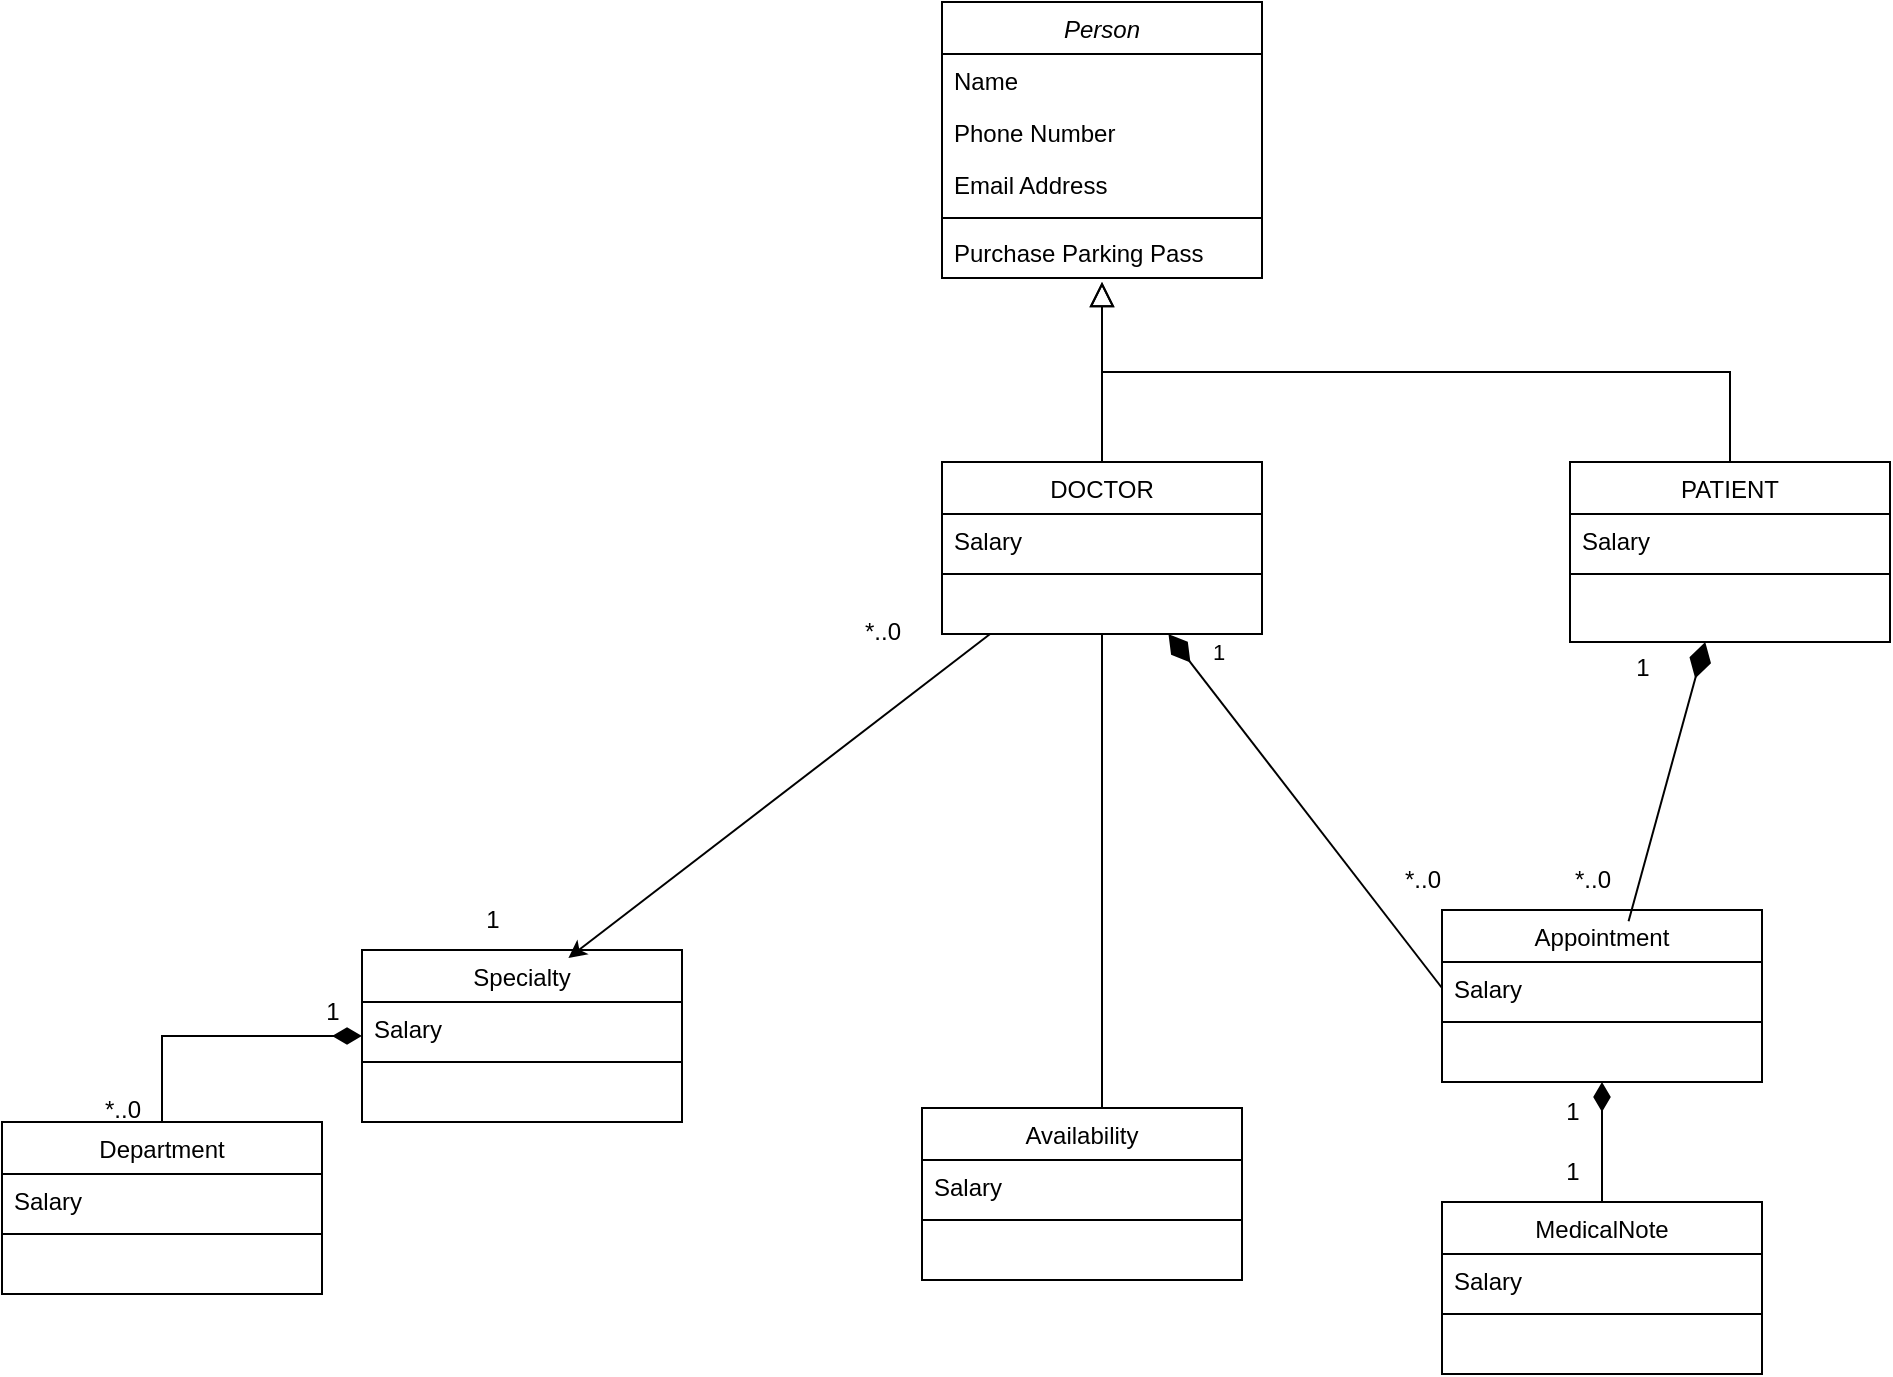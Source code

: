 <mxfile version="28.2.5">
  <diagram id="C5RBs43oDa-KdzZeNtuy" name="Page-1">
    <mxGraphModel dx="1572" dy="834" grid="1" gridSize="10" guides="1" tooltips="1" connect="1" arrows="1" fold="1" page="1" pageScale="1" pageWidth="827" pageHeight="1169" math="0" shadow="0">
      <root>
        <mxCell id="WIyWlLk6GJQsqaUBKTNV-0" />
        <mxCell id="WIyWlLk6GJQsqaUBKTNV-1" parent="WIyWlLk6GJQsqaUBKTNV-0" />
        <mxCell id="tOpLbQsB9iLPrShKbEaV-88" value="Person" style="swimlane;fontStyle=2;align=center;verticalAlign=top;childLayout=stackLayout;horizontal=1;startSize=26;horizontalStack=0;resizeParent=1;resizeLast=0;collapsible=1;marginBottom=0;rounded=0;shadow=0;strokeWidth=1;" vertex="1" parent="WIyWlLk6GJQsqaUBKTNV-1">
          <mxGeometry x="570" y="40" width="160" height="138" as="geometry">
            <mxRectangle x="230" y="140" width="160" height="26" as="alternateBounds" />
          </mxGeometry>
        </mxCell>
        <mxCell id="tOpLbQsB9iLPrShKbEaV-89" value="Name" style="text;align=left;verticalAlign=top;spacingLeft=4;spacingRight=4;overflow=hidden;rotatable=0;points=[[0,0.5],[1,0.5]];portConstraint=eastwest;" vertex="1" parent="tOpLbQsB9iLPrShKbEaV-88">
          <mxGeometry y="26" width="160" height="26" as="geometry" />
        </mxCell>
        <mxCell id="tOpLbQsB9iLPrShKbEaV-90" value="Phone Number" style="text;align=left;verticalAlign=top;spacingLeft=4;spacingRight=4;overflow=hidden;rotatable=0;points=[[0,0.5],[1,0.5]];portConstraint=eastwest;rounded=0;shadow=0;html=0;" vertex="1" parent="tOpLbQsB9iLPrShKbEaV-88">
          <mxGeometry y="52" width="160" height="26" as="geometry" />
        </mxCell>
        <mxCell id="tOpLbQsB9iLPrShKbEaV-91" value="Email Address" style="text;align=left;verticalAlign=top;spacingLeft=4;spacingRight=4;overflow=hidden;rotatable=0;points=[[0,0.5],[1,0.5]];portConstraint=eastwest;rounded=0;shadow=0;html=0;" vertex="1" parent="tOpLbQsB9iLPrShKbEaV-88">
          <mxGeometry y="78" width="160" height="26" as="geometry" />
        </mxCell>
        <mxCell id="tOpLbQsB9iLPrShKbEaV-92" value="" style="line;html=1;strokeWidth=1;align=left;verticalAlign=middle;spacingTop=-1;spacingLeft=3;spacingRight=3;rotatable=0;labelPosition=right;points=[];portConstraint=eastwest;" vertex="1" parent="tOpLbQsB9iLPrShKbEaV-88">
          <mxGeometry y="104" width="160" height="8" as="geometry" />
        </mxCell>
        <mxCell id="tOpLbQsB9iLPrShKbEaV-93" value="Purchase Parking Pass" style="text;align=left;verticalAlign=top;spacingLeft=4;spacingRight=4;overflow=hidden;rotatable=0;points=[[0,0.5],[1,0.5]];portConstraint=eastwest;" vertex="1" parent="tOpLbQsB9iLPrShKbEaV-88">
          <mxGeometry y="112" width="160" height="26" as="geometry" />
        </mxCell>
        <mxCell id="tOpLbQsB9iLPrShKbEaV-94" value="PATIENT" style="swimlane;fontStyle=0;align=center;verticalAlign=top;childLayout=stackLayout;horizontal=1;startSize=26;horizontalStack=0;resizeParent=1;resizeLast=0;collapsible=1;marginBottom=0;rounded=0;shadow=0;strokeWidth=1;" vertex="1" parent="WIyWlLk6GJQsqaUBKTNV-1">
          <mxGeometry x="884" y="270" width="160" height="90" as="geometry">
            <mxRectangle x="340" y="380" width="170" height="26" as="alternateBounds" />
          </mxGeometry>
        </mxCell>
        <mxCell id="tOpLbQsB9iLPrShKbEaV-95" value="" style="endArrow=block;endSize=10;endFill=0;shadow=0;strokeWidth=1;rounded=0;curved=0;edgeStyle=elbowEdgeStyle;elbow=vertical;" edge="1" parent="tOpLbQsB9iLPrShKbEaV-94" source="tOpLbQsB9iLPrShKbEaV-101">
          <mxGeometry width="160" relative="1" as="geometry">
            <mxPoint x="-170" y="23" as="sourcePoint" />
            <mxPoint x="-234" y="-90" as="targetPoint" />
          </mxGeometry>
        </mxCell>
        <mxCell id="tOpLbQsB9iLPrShKbEaV-96" value="Salary" style="text;align=left;verticalAlign=top;spacingLeft=4;spacingRight=4;overflow=hidden;rotatable=0;points=[[0,0.5],[1,0.5]];portConstraint=eastwest;" vertex="1" parent="tOpLbQsB9iLPrShKbEaV-94">
          <mxGeometry y="26" width="160" height="26" as="geometry" />
        </mxCell>
        <mxCell id="tOpLbQsB9iLPrShKbEaV-97" value="" style="line;html=1;strokeWidth=1;align=left;verticalAlign=middle;spacingTop=-1;spacingLeft=3;spacingRight=3;rotatable=0;labelPosition=right;points=[];portConstraint=eastwest;" vertex="1" parent="tOpLbQsB9iLPrShKbEaV-94">
          <mxGeometry y="52" width="160" height="8" as="geometry" />
        </mxCell>
        <mxCell id="tOpLbQsB9iLPrShKbEaV-98" value="" style="endArrow=block;endSize=10;endFill=0;shadow=0;strokeWidth=1;rounded=0;curved=0;edgeStyle=elbowEdgeStyle;elbow=vertical;" edge="1" parent="WIyWlLk6GJQsqaUBKTNV-1" source="tOpLbQsB9iLPrShKbEaV-94">
          <mxGeometry width="160" relative="1" as="geometry">
            <mxPoint x="560" y="293" as="sourcePoint" />
            <mxPoint x="650" y="180" as="targetPoint" />
          </mxGeometry>
        </mxCell>
        <mxCell id="tOpLbQsB9iLPrShKbEaV-99" style="rounded=0;orthogonalLoop=1;jettySize=auto;html=1;entryX=0;entryY=0.5;entryDx=0;entryDy=0;endArrow=none;endFill=0;startArrow=diamondThin;startFill=1;startSize=15;" edge="1" parent="WIyWlLk6GJQsqaUBKTNV-1" source="tOpLbQsB9iLPrShKbEaV-101" target="tOpLbQsB9iLPrShKbEaV-121">
          <mxGeometry relative="1" as="geometry" />
        </mxCell>
        <mxCell id="tOpLbQsB9iLPrShKbEaV-100" value="1" style="edgeLabel;html=1;align=center;verticalAlign=middle;resizable=0;points=[];" vertex="1" connectable="0" parent="tOpLbQsB9iLPrShKbEaV-99">
          <mxGeometry x="-0.685" y="4" relative="1" as="geometry">
            <mxPoint y="-16" as="offset" />
          </mxGeometry>
        </mxCell>
        <mxCell id="tOpLbQsB9iLPrShKbEaV-101" value="DOCTOR" style="swimlane;fontStyle=0;align=center;verticalAlign=top;childLayout=stackLayout;horizontal=1;startSize=26;horizontalStack=0;resizeParent=1;resizeLast=0;collapsible=1;marginBottom=0;rounded=0;shadow=0;strokeWidth=1;" vertex="1" parent="WIyWlLk6GJQsqaUBKTNV-1">
          <mxGeometry x="570" y="270" width="160" height="86" as="geometry">
            <mxRectangle x="340" y="380" width="170" height="26" as="alternateBounds" />
          </mxGeometry>
        </mxCell>
        <mxCell id="tOpLbQsB9iLPrShKbEaV-102" value="Salary" style="text;align=left;verticalAlign=top;spacingLeft=4;spacingRight=4;overflow=hidden;rotatable=0;points=[[0,0.5],[1,0.5]];portConstraint=eastwest;" vertex="1" parent="tOpLbQsB9iLPrShKbEaV-101">
          <mxGeometry y="26" width="160" height="26" as="geometry" />
        </mxCell>
        <mxCell id="tOpLbQsB9iLPrShKbEaV-103" value="" style="line;html=1;strokeWidth=1;align=left;verticalAlign=middle;spacingTop=-1;spacingLeft=3;spacingRight=3;rotatable=0;labelPosition=right;points=[];portConstraint=eastwest;" vertex="1" parent="tOpLbQsB9iLPrShKbEaV-101">
          <mxGeometry y="52" width="160" height="8" as="geometry" />
        </mxCell>
        <mxCell id="tOpLbQsB9iLPrShKbEaV-104" style="edgeStyle=orthogonalEdgeStyle;rounded=0;orthogonalLoop=1;jettySize=auto;html=1;entryX=0.5;entryY=0;entryDx=0;entryDy=0;endArrow=none;endFill=0;startArrow=diamondThin;startFill=1;endSize=18;startSize=12;" edge="1" parent="WIyWlLk6GJQsqaUBKTNV-1" source="tOpLbQsB9iLPrShKbEaV-105" target="tOpLbQsB9iLPrShKbEaV-108">
          <mxGeometry relative="1" as="geometry" />
        </mxCell>
        <mxCell id="tOpLbQsB9iLPrShKbEaV-105" value="Specialty" style="swimlane;fontStyle=0;align=center;verticalAlign=top;childLayout=stackLayout;horizontal=1;startSize=26;horizontalStack=0;resizeParent=1;resizeLast=0;collapsible=1;marginBottom=0;rounded=0;shadow=0;strokeWidth=1;" vertex="1" parent="WIyWlLk6GJQsqaUBKTNV-1">
          <mxGeometry x="280" y="514" width="160" height="86" as="geometry">
            <mxRectangle x="340" y="380" width="170" height="26" as="alternateBounds" />
          </mxGeometry>
        </mxCell>
        <mxCell id="tOpLbQsB9iLPrShKbEaV-106" value="Salary" style="text;align=left;verticalAlign=top;spacingLeft=4;spacingRight=4;overflow=hidden;rotatable=0;points=[[0,0.5],[1,0.5]];portConstraint=eastwest;" vertex="1" parent="tOpLbQsB9iLPrShKbEaV-105">
          <mxGeometry y="26" width="160" height="26" as="geometry" />
        </mxCell>
        <mxCell id="tOpLbQsB9iLPrShKbEaV-107" value="" style="line;html=1;strokeWidth=1;align=left;verticalAlign=middle;spacingTop=-1;spacingLeft=3;spacingRight=3;rotatable=0;labelPosition=right;points=[];portConstraint=eastwest;" vertex="1" parent="tOpLbQsB9iLPrShKbEaV-105">
          <mxGeometry y="52" width="160" height="8" as="geometry" />
        </mxCell>
        <mxCell id="tOpLbQsB9iLPrShKbEaV-108" value="Department" style="swimlane;fontStyle=0;align=center;verticalAlign=top;childLayout=stackLayout;horizontal=1;startSize=26;horizontalStack=0;resizeParent=1;resizeLast=0;collapsible=1;marginBottom=0;rounded=0;shadow=0;strokeWidth=1;" vertex="1" parent="WIyWlLk6GJQsqaUBKTNV-1">
          <mxGeometry x="100" y="600" width="160" height="86" as="geometry">
            <mxRectangle x="340" y="380" width="170" height="26" as="alternateBounds" />
          </mxGeometry>
        </mxCell>
        <mxCell id="tOpLbQsB9iLPrShKbEaV-109" value="Salary" style="text;align=left;verticalAlign=top;spacingLeft=4;spacingRight=4;overflow=hidden;rotatable=0;points=[[0,0.5],[1,0.5]];portConstraint=eastwest;" vertex="1" parent="tOpLbQsB9iLPrShKbEaV-108">
          <mxGeometry y="26" width="160" height="26" as="geometry" />
        </mxCell>
        <mxCell id="tOpLbQsB9iLPrShKbEaV-110" value="" style="line;html=1;strokeWidth=1;align=left;verticalAlign=middle;spacingTop=-1;spacingLeft=3;spacingRight=3;rotatable=0;labelPosition=right;points=[];portConstraint=eastwest;" vertex="1" parent="tOpLbQsB9iLPrShKbEaV-108">
          <mxGeometry y="52" width="160" height="8" as="geometry" />
        </mxCell>
        <mxCell id="tOpLbQsB9iLPrShKbEaV-111" value="1" style="text;html=1;align=center;verticalAlign=middle;resizable=0;points=[];autosize=1;strokeColor=none;fillColor=none;" vertex="1" parent="WIyWlLk6GJQsqaUBKTNV-1">
          <mxGeometry x="330" y="484" width="30" height="30" as="geometry" />
        </mxCell>
        <mxCell id="tOpLbQsB9iLPrShKbEaV-112" value="*..0" style="text;html=1;align=center;verticalAlign=middle;resizable=0;points=[];autosize=1;strokeColor=none;fillColor=none;" vertex="1" parent="WIyWlLk6GJQsqaUBKTNV-1">
          <mxGeometry x="520" y="340" width="40" height="30" as="geometry" />
        </mxCell>
        <mxCell id="tOpLbQsB9iLPrShKbEaV-113" value="1" style="text;html=1;align=center;verticalAlign=middle;resizable=0;points=[];autosize=1;strokeColor=none;fillColor=none;" vertex="1" parent="WIyWlLk6GJQsqaUBKTNV-1">
          <mxGeometry x="250" y="530" width="30" height="30" as="geometry" />
        </mxCell>
        <mxCell id="tOpLbQsB9iLPrShKbEaV-114" value="*..0" style="text;html=1;align=center;verticalAlign=middle;resizable=0;points=[];autosize=1;strokeColor=none;fillColor=none;" vertex="1" parent="WIyWlLk6GJQsqaUBKTNV-1">
          <mxGeometry x="140" y="579" width="40" height="30" as="geometry" />
        </mxCell>
        <mxCell id="tOpLbQsB9iLPrShKbEaV-115" style="edgeStyle=orthogonalEdgeStyle;rounded=0;orthogonalLoop=1;jettySize=auto;html=1;entryX=0.5;entryY=1;entryDx=0;entryDy=0;endArrow=none;endFill=0;" edge="1" parent="WIyWlLk6GJQsqaUBKTNV-1" source="tOpLbQsB9iLPrShKbEaV-116" target="tOpLbQsB9iLPrShKbEaV-101">
          <mxGeometry relative="1" as="geometry">
            <Array as="points">
              <mxPoint x="650" y="530" />
              <mxPoint x="650" y="530" />
            </Array>
          </mxGeometry>
        </mxCell>
        <mxCell id="tOpLbQsB9iLPrShKbEaV-116" value="Availability" style="swimlane;fontStyle=0;align=center;verticalAlign=top;childLayout=stackLayout;horizontal=1;startSize=26;horizontalStack=0;resizeParent=1;resizeLast=0;collapsible=1;marginBottom=0;rounded=0;shadow=0;strokeWidth=1;" vertex="1" parent="WIyWlLk6GJQsqaUBKTNV-1">
          <mxGeometry x="560" y="593" width="160" height="86" as="geometry">
            <mxRectangle x="340" y="380" width="170" height="26" as="alternateBounds" />
          </mxGeometry>
        </mxCell>
        <mxCell id="tOpLbQsB9iLPrShKbEaV-117" value="Salary" style="text;align=left;verticalAlign=top;spacingLeft=4;spacingRight=4;overflow=hidden;rotatable=0;points=[[0,0.5],[1,0.5]];portConstraint=eastwest;" vertex="1" parent="tOpLbQsB9iLPrShKbEaV-116">
          <mxGeometry y="26" width="160" height="26" as="geometry" />
        </mxCell>
        <mxCell id="tOpLbQsB9iLPrShKbEaV-118" value="" style="line;html=1;strokeWidth=1;align=left;verticalAlign=middle;spacingTop=-1;spacingLeft=3;spacingRight=3;rotatable=0;labelPosition=right;points=[];portConstraint=eastwest;" vertex="1" parent="tOpLbQsB9iLPrShKbEaV-116">
          <mxGeometry y="52" width="160" height="8" as="geometry" />
        </mxCell>
        <mxCell id="tOpLbQsB9iLPrShKbEaV-119" style="rounded=0;orthogonalLoop=1;jettySize=auto;html=1;entryX=0.5;entryY=0;entryDx=0;entryDy=0;startArrow=diamondThin;startFill=1;endArrow=none;endFill=0;startSize=12;" edge="1" parent="WIyWlLk6GJQsqaUBKTNV-1" source="tOpLbQsB9iLPrShKbEaV-120" target="tOpLbQsB9iLPrShKbEaV-123">
          <mxGeometry relative="1" as="geometry" />
        </mxCell>
        <mxCell id="tOpLbQsB9iLPrShKbEaV-120" value="Appointment" style="swimlane;fontStyle=0;align=center;verticalAlign=top;childLayout=stackLayout;horizontal=1;startSize=26;horizontalStack=0;resizeParent=1;resizeLast=0;collapsible=1;marginBottom=0;rounded=0;shadow=0;strokeWidth=1;" vertex="1" parent="WIyWlLk6GJQsqaUBKTNV-1">
          <mxGeometry x="820" y="494" width="160" height="86" as="geometry">
            <mxRectangle x="340" y="380" width="170" height="26" as="alternateBounds" />
          </mxGeometry>
        </mxCell>
        <mxCell id="tOpLbQsB9iLPrShKbEaV-121" value="Salary" style="text;align=left;verticalAlign=top;spacingLeft=4;spacingRight=4;overflow=hidden;rotatable=0;points=[[0,0.5],[1,0.5]];portConstraint=eastwest;" vertex="1" parent="tOpLbQsB9iLPrShKbEaV-120">
          <mxGeometry y="26" width="160" height="26" as="geometry" />
        </mxCell>
        <mxCell id="tOpLbQsB9iLPrShKbEaV-122" value="" style="line;html=1;strokeWidth=1;align=left;verticalAlign=middle;spacingTop=-1;spacingLeft=3;spacingRight=3;rotatable=0;labelPosition=right;points=[];portConstraint=eastwest;" vertex="1" parent="tOpLbQsB9iLPrShKbEaV-120">
          <mxGeometry y="52" width="160" height="8" as="geometry" />
        </mxCell>
        <mxCell id="tOpLbQsB9iLPrShKbEaV-123" value="MedicalNote" style="swimlane;fontStyle=0;align=center;verticalAlign=top;childLayout=stackLayout;horizontal=1;startSize=26;horizontalStack=0;resizeParent=1;resizeLast=0;collapsible=1;marginBottom=0;rounded=0;shadow=0;strokeWidth=1;" vertex="1" parent="WIyWlLk6GJQsqaUBKTNV-1">
          <mxGeometry x="820" y="640" width="160" height="86" as="geometry">
            <mxRectangle x="340" y="380" width="170" height="26" as="alternateBounds" />
          </mxGeometry>
        </mxCell>
        <mxCell id="tOpLbQsB9iLPrShKbEaV-124" value="Salary" style="text;align=left;verticalAlign=top;spacingLeft=4;spacingRight=4;overflow=hidden;rotatable=0;points=[[0,0.5],[1,0.5]];portConstraint=eastwest;" vertex="1" parent="tOpLbQsB9iLPrShKbEaV-123">
          <mxGeometry y="26" width="160" height="26" as="geometry" />
        </mxCell>
        <mxCell id="tOpLbQsB9iLPrShKbEaV-125" value="" style="line;html=1;strokeWidth=1;align=left;verticalAlign=middle;spacingTop=-1;spacingLeft=3;spacingRight=3;rotatable=0;labelPosition=right;points=[];portConstraint=eastwest;" vertex="1" parent="tOpLbQsB9iLPrShKbEaV-123">
          <mxGeometry y="52" width="160" height="8" as="geometry" />
        </mxCell>
        <mxCell id="tOpLbQsB9iLPrShKbEaV-126" style="rounded=0;orthogonalLoop=1;jettySize=auto;html=1;entryX=0.583;entryY=0.065;entryDx=0;entryDy=0;entryPerimeter=0;endArrow=none;endFill=0;startArrow=diamondThin;startFill=1;startSize=16;" edge="1" parent="WIyWlLk6GJQsqaUBKTNV-1" source="tOpLbQsB9iLPrShKbEaV-94" target="tOpLbQsB9iLPrShKbEaV-120">
          <mxGeometry relative="1" as="geometry" />
        </mxCell>
        <mxCell id="tOpLbQsB9iLPrShKbEaV-127" value="*..0" style="text;html=1;align=center;verticalAlign=middle;resizable=0;points=[];autosize=1;strokeColor=none;fillColor=none;" vertex="1" parent="WIyWlLk6GJQsqaUBKTNV-1">
          <mxGeometry x="875" y="464" width="40" height="30" as="geometry" />
        </mxCell>
        <mxCell id="tOpLbQsB9iLPrShKbEaV-128" value="1" style="text;html=1;align=center;verticalAlign=middle;resizable=0;points=[];autosize=1;strokeColor=none;fillColor=none;" vertex="1" parent="WIyWlLk6GJQsqaUBKTNV-1">
          <mxGeometry x="905" y="358" width="30" height="30" as="geometry" />
        </mxCell>
        <mxCell id="tOpLbQsB9iLPrShKbEaV-129" value="1" style="text;html=1;align=center;verticalAlign=middle;resizable=0;points=[];autosize=1;strokeColor=none;fillColor=none;" vertex="1" parent="WIyWlLk6GJQsqaUBKTNV-1">
          <mxGeometry x="870" y="580" width="30" height="30" as="geometry" />
        </mxCell>
        <mxCell id="tOpLbQsB9iLPrShKbEaV-130" value="1" style="text;html=1;align=center;verticalAlign=middle;resizable=0;points=[];autosize=1;strokeColor=none;fillColor=none;" vertex="1" parent="WIyWlLk6GJQsqaUBKTNV-1">
          <mxGeometry x="870" y="610" width="30" height="30" as="geometry" />
        </mxCell>
        <mxCell id="tOpLbQsB9iLPrShKbEaV-131" value="*..0" style="text;html=1;align=center;verticalAlign=middle;resizable=0;points=[];autosize=1;strokeColor=none;fillColor=none;" vertex="1" parent="WIyWlLk6GJQsqaUBKTNV-1">
          <mxGeometry x="790" y="464" width="40" height="30" as="geometry" />
        </mxCell>
        <mxCell id="tOpLbQsB9iLPrShKbEaV-132" style="rounded=0;orthogonalLoop=1;jettySize=auto;html=1;entryX=0.645;entryY=0.047;entryDx=0;entryDy=0;entryPerimeter=0;" edge="1" parent="WIyWlLk6GJQsqaUBKTNV-1" source="tOpLbQsB9iLPrShKbEaV-101" target="tOpLbQsB9iLPrShKbEaV-105">
          <mxGeometry relative="1" as="geometry" />
        </mxCell>
      </root>
    </mxGraphModel>
  </diagram>
</mxfile>
